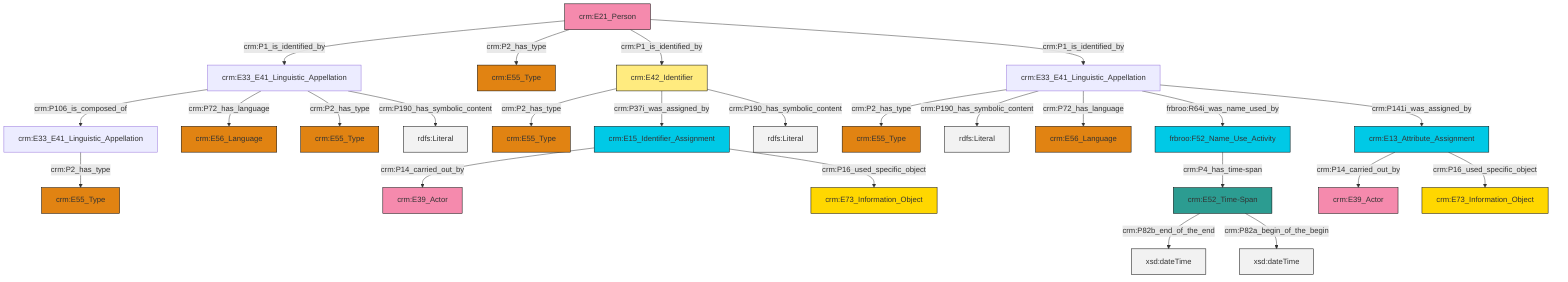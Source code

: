 graph TD
classDef Literal fill:#f2f2f2,stroke:#000000;
classDef CRM_Entity fill:#FFFFFF,stroke:#000000;
classDef Temporal_Entity fill:#00C9E6, stroke:#000000;
classDef Type fill:#E18312, stroke:#000000;
classDef Time-Span fill:#2C9C91, stroke:#000000;
classDef Appellation fill:#FFEB7F, stroke:#000000;
classDef Place fill:#008836, stroke:#000000;
classDef Persistent_Item fill:#B266B2, stroke:#000000;
classDef Conceptual_Object fill:#FFD700, stroke:#000000;
classDef Physical_Thing fill:#D2B48C, stroke:#000000;
classDef Actor fill:#f58aad, stroke:#000000;
classDef PC_Classes fill:#4ce600, stroke:#000000;
classDef Multi fill:#cccccc,stroke:#000000;

0["crm:E33_E41_Linguistic_Appellation"]:::Default -->|crm:P2_has_type| 1["crm:E55_Type"]:::Type
0["crm:E33_E41_Linguistic_Appellation"]:::Default -->|crm:P190_has_symbolic_content| 3[rdfs:Literal]:::Literal
8["crm:E42_Identifier"]:::Appellation -->|crm:P2_has_type| 9["crm:E55_Type"]:::Type
21["crm:E21_Person"]:::Actor -->|crm:P1_is_identified_by| 22["crm:E33_E41_Linguistic_Appellation"]:::Default
0["crm:E33_E41_Linguistic_Appellation"]:::Default -->|crm:P72_has_language| 4["crm:E56_Language"]:::Type
10["crm:E13_Attribute_Assignment"]:::Temporal_Entity -->|crm:P14_carried_out_by| 29["crm:E39_Actor"]:::Actor
21["crm:E21_Person"]:::Actor -->|crm:P2_has_type| 30["crm:E55_Type"]:::Type
22["crm:E33_E41_Linguistic_Appellation"]:::Default -->|crm:P106_is_composed_of| 19["crm:E33_E41_Linguistic_Appellation"]:::Default
21["crm:E21_Person"]:::Actor -->|crm:P1_is_identified_by| 8["crm:E42_Identifier"]:::Appellation
22["crm:E33_E41_Linguistic_Appellation"]:::Default -->|crm:P72_has_language| 24["crm:E56_Language"]:::Type
6["crm:E15_Identifier_Assignment"]:::Temporal_Entity -->|crm:P14_carried_out_by| 31["crm:E39_Actor"]:::Actor
14["crm:E52_Time-Span"]:::Time-Span -->|crm:P82b_end_of_the_end| 33[xsd:dateTime]:::Literal
21["crm:E21_Person"]:::Actor -->|crm:P1_is_identified_by| 0["crm:E33_E41_Linguistic_Appellation"]:::Default
37["frbroo:F52_Name_Use_Activity"]:::Temporal_Entity -->|crm:P4_has_time-span| 14["crm:E52_Time-Span"]:::Time-Span
22["crm:E33_E41_Linguistic_Appellation"]:::Default -->|crm:P2_has_type| 12["crm:E55_Type"]:::Type
8["crm:E42_Identifier"]:::Appellation -->|crm:P37i_was_assigned_by| 6["crm:E15_Identifier_Assignment"]:::Temporal_Entity
14["crm:E52_Time-Span"]:::Time-Span -->|crm:P82a_begin_of_the_begin| 38[xsd:dateTime]:::Literal
19["crm:E33_E41_Linguistic_Appellation"]:::Default -->|crm:P2_has_type| 26["crm:E55_Type"]:::Type
8["crm:E42_Identifier"]:::Appellation -->|crm:P190_has_symbolic_content| 42[rdfs:Literal]:::Literal
0["crm:E33_E41_Linguistic_Appellation"]:::Default -->|frbroo:R64i_was_name_used_by| 37["frbroo:F52_Name_Use_Activity"]:::Temporal_Entity
10["crm:E13_Attribute_Assignment"]:::Temporal_Entity -->|crm:P16_used_specific_object| 17["crm:E73_Information_Object"]:::Conceptual_Object
22["crm:E33_E41_Linguistic_Appellation"]:::Default -->|crm:P190_has_symbolic_content| 46[rdfs:Literal]:::Literal
6["crm:E15_Identifier_Assignment"]:::Temporal_Entity -->|crm:P16_used_specific_object| 44["crm:E73_Information_Object"]:::Conceptual_Object
0["crm:E33_E41_Linguistic_Appellation"]:::Default -->|crm:P141i_was_assigned_by| 10["crm:E13_Attribute_Assignment"]:::Temporal_Entity